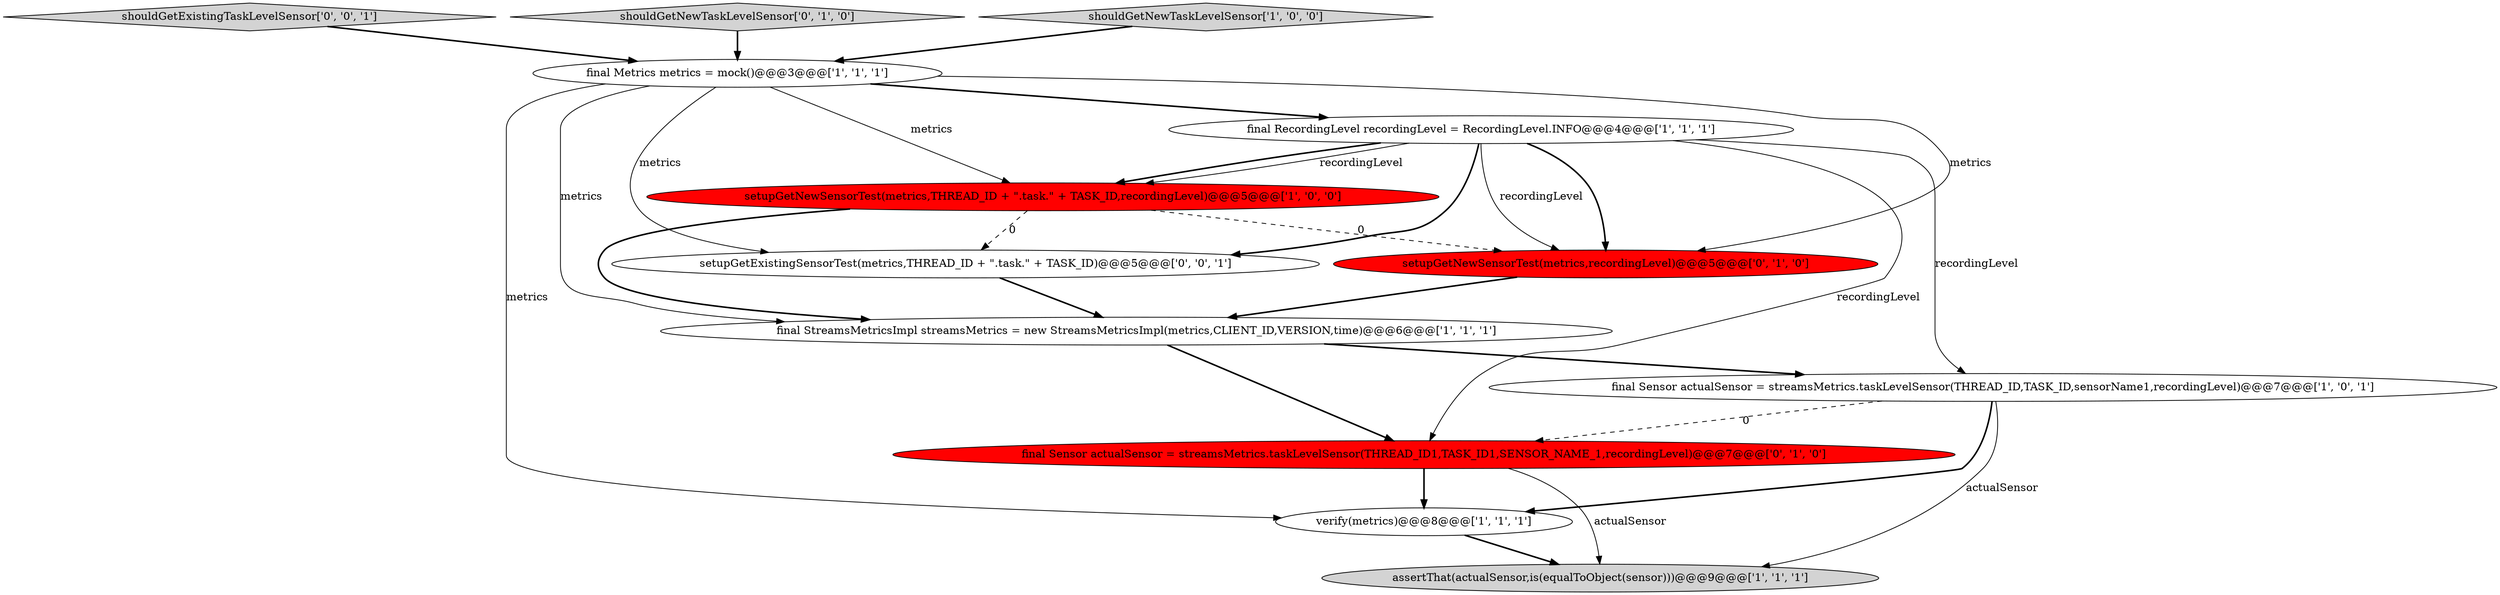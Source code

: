 digraph {
12 [style = filled, label = "shouldGetExistingTaskLevelSensor['0', '0', '1']", fillcolor = lightgray, shape = diamond image = "AAA0AAABBB3BBB"];
3 [style = filled, label = "setupGetNewSensorTest(metrics,THREAD_ID + \".task.\" + TASK_ID,recordingLevel)@@@5@@@['1', '0', '0']", fillcolor = red, shape = ellipse image = "AAA1AAABBB1BBB"];
5 [style = filled, label = "final StreamsMetricsImpl streamsMetrics = new StreamsMetricsImpl(metrics,CLIENT_ID,VERSION,time)@@@6@@@['1', '1', '1']", fillcolor = white, shape = ellipse image = "AAA0AAABBB1BBB"];
6 [style = filled, label = "final RecordingLevel recordingLevel = RecordingLevel.INFO@@@4@@@['1', '1', '1']", fillcolor = white, shape = ellipse image = "AAA0AAABBB1BBB"];
9 [style = filled, label = "shouldGetNewTaskLevelSensor['0', '1', '0']", fillcolor = lightgray, shape = diamond image = "AAA0AAABBB2BBB"];
1 [style = filled, label = "final Metrics metrics = mock()@@@3@@@['1', '1', '1']", fillcolor = white, shape = ellipse image = "AAA0AAABBB1BBB"];
8 [style = filled, label = "final Sensor actualSensor = streamsMetrics.taskLevelSensor(THREAD_ID1,TASK_ID1,SENSOR_NAME_1,recordingLevel)@@@7@@@['0', '1', '0']", fillcolor = red, shape = ellipse image = "AAA1AAABBB2BBB"];
0 [style = filled, label = "verify(metrics)@@@8@@@['1', '1', '1']", fillcolor = white, shape = ellipse image = "AAA0AAABBB1BBB"];
2 [style = filled, label = "final Sensor actualSensor = streamsMetrics.taskLevelSensor(THREAD_ID,TASK_ID,sensorName1,recordingLevel)@@@7@@@['1', '0', '1']", fillcolor = white, shape = ellipse image = "AAA0AAABBB1BBB"];
10 [style = filled, label = "setupGetNewSensorTest(metrics,recordingLevel)@@@5@@@['0', '1', '0']", fillcolor = red, shape = ellipse image = "AAA1AAABBB2BBB"];
4 [style = filled, label = "shouldGetNewTaskLevelSensor['1', '0', '0']", fillcolor = lightgray, shape = diamond image = "AAA0AAABBB1BBB"];
11 [style = filled, label = "setupGetExistingSensorTest(metrics,THREAD_ID + \".task.\" + TASK_ID)@@@5@@@['0', '0', '1']", fillcolor = white, shape = ellipse image = "AAA0AAABBB3BBB"];
7 [style = filled, label = "assertThat(actualSensor,is(equalToObject(sensor)))@@@9@@@['1', '1', '1']", fillcolor = lightgray, shape = ellipse image = "AAA0AAABBB1BBB"];
6->3 [style = bold, label=""];
5->8 [style = bold, label=""];
6->3 [style = solid, label="recordingLevel"];
6->2 [style = solid, label="recordingLevel"];
8->7 [style = solid, label="actualSensor"];
12->1 [style = bold, label=""];
2->8 [style = dashed, label="0"];
0->7 [style = bold, label=""];
8->0 [style = bold, label=""];
2->7 [style = solid, label="actualSensor"];
11->5 [style = bold, label=""];
5->2 [style = bold, label=""];
3->5 [style = bold, label=""];
2->0 [style = bold, label=""];
1->6 [style = bold, label=""];
1->0 [style = solid, label="metrics"];
1->10 [style = solid, label="metrics"];
10->5 [style = bold, label=""];
6->8 [style = solid, label="recordingLevel"];
1->3 [style = solid, label="metrics"];
1->11 [style = solid, label="metrics"];
6->11 [style = bold, label=""];
6->10 [style = bold, label=""];
4->1 [style = bold, label=""];
3->10 [style = dashed, label="0"];
9->1 [style = bold, label=""];
1->5 [style = solid, label="metrics"];
6->10 [style = solid, label="recordingLevel"];
3->11 [style = dashed, label="0"];
}
